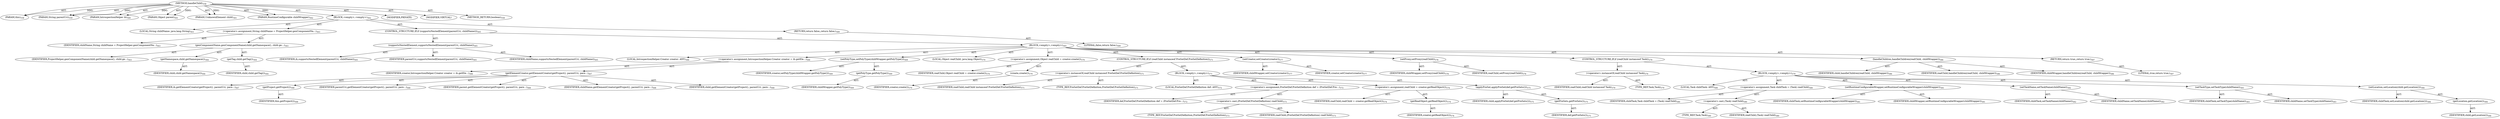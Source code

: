 digraph "handleChild" {  
"111669149721" [label = <(METHOD,handleChild)<SUB>558</SUB>> ]
"115964117003" [label = <(PARAM,this)<SUB>558</SUB>> ]
"115964117040" [label = <(PARAM,String parentUri)<SUB>559</SUB>> ]
"115964117041" [label = <(PARAM,IntrospectionHelper ih)<SUB>560</SUB>> ]
"115964117042" [label = <(PARAM,Object parent)<SUB>561</SUB>> ]
"115964117043" [label = <(PARAM,UnknownElement child)<SUB>561</SUB>> ]
"115964117044" [label = <(PARAM,RuntimeConfigurable childWrapper)<SUB>562</SUB>> ]
"25769803835" [label = <(BLOCK,&lt;empty&gt;,&lt;empty&gt;)<SUB>562</SUB>> ]
"94489280534" [label = <(LOCAL,String childName: java.lang.String)<SUB>563</SUB>> ]
"30064771359" [label = <(&lt;operator&gt;.assignment,String childName = ProjectHelper.genComponentNa...)<SUB>563</SUB>> ]
"68719476973" [label = <(IDENTIFIER,childName,String childName = ProjectHelper.genComponentNa...)<SUB>563</SUB>> ]
"30064771360" [label = <(genComponentName,genComponentName(child.getNamespace(), child.ge...)<SUB>563</SUB>> ]
"68719476974" [label = <(IDENTIFIER,ProjectHelper,genComponentName(child.getNamespace(), child.ge...)<SUB>563</SUB>> ]
"30064771361" [label = <(getNamespace,child.getNamespace())<SUB>564</SUB>> ]
"68719476975" [label = <(IDENTIFIER,child,child.getNamespace())<SUB>564</SUB>> ]
"30064771362" [label = <(getTag,child.getTag())<SUB>564</SUB>> ]
"68719476976" [label = <(IDENTIFIER,child,child.getTag())<SUB>564</SUB>> ]
"47244640288" [label = <(CONTROL_STRUCTURE,IF,if (supportsNestedElement(parentUri, childName)))<SUB>565</SUB>> ]
"30064771363" [label = <(supportsNestedElement,supportsNestedElement(parentUri, childName))<SUB>565</SUB>> ]
"68719476977" [label = <(IDENTIFIER,ih,supportsNestedElement(parentUri, childName))<SUB>565</SUB>> ]
"68719476978" [label = <(IDENTIFIER,parentUri,supportsNestedElement(parentUri, childName))<SUB>565</SUB>> ]
"68719476979" [label = <(IDENTIFIER,childName,supportsNestedElement(parentUri, childName))<SUB>565</SUB>> ]
"25769803836" [label = <(BLOCK,&lt;empty&gt;,&lt;empty&gt;)<SUB>565</SUB>> ]
"94489280535" [label = <(LOCAL,IntrospectionHelper.Creator creator: ANY)<SUB>566</SUB>> ]
"30064771364" [label = <(&lt;operator&gt;.assignment,IntrospectionHelper.Creator creator = ih.getEle...)<SUB>566</SUB>> ]
"68719476980" [label = <(IDENTIFIER,creator,IntrospectionHelper.Creator creator = ih.getEle...)<SUB>566</SUB>> ]
"30064771365" [label = <(getElementCreator,getElementCreator(getProject(), parentUri, pare...)<SUB>567</SUB>> ]
"68719476981" [label = <(IDENTIFIER,ih,getElementCreator(getProject(), parentUri, pare...)<SUB>567</SUB>> ]
"30064771366" [label = <(getProject,getProject())<SUB>568</SUB>> ]
"68719476765" [label = <(IDENTIFIER,this,getProject())<SUB>568</SUB>> ]
"68719476982" [label = <(IDENTIFIER,parentUri,getElementCreator(getProject(), parentUri, pare...)<SUB>568</SUB>> ]
"68719476983" [label = <(IDENTIFIER,parent,getElementCreator(getProject(), parentUri, pare...)<SUB>568</SUB>> ]
"68719476984" [label = <(IDENTIFIER,childName,getElementCreator(getProject(), parentUri, pare...)<SUB>568</SUB>> ]
"68719476985" [label = <(IDENTIFIER,child,getElementCreator(getProject(), parentUri, pare...)<SUB>568</SUB>> ]
"30064771367" [label = <(setPolyType,setPolyType(childWrapper.getPolyType()))<SUB>569</SUB>> ]
"68719476986" [label = <(IDENTIFIER,creator,setPolyType(childWrapper.getPolyType()))<SUB>569</SUB>> ]
"30064771368" [label = <(getPolyType,getPolyType())<SUB>569</SUB>> ]
"68719476987" [label = <(IDENTIFIER,childWrapper,getPolyType())<SUB>569</SUB>> ]
"94489280536" [label = <(LOCAL,Object realChild: java.lang.Object)<SUB>570</SUB>> ]
"30064771369" [label = <(&lt;operator&gt;.assignment,Object realChild = creator.create())<SUB>570</SUB>> ]
"68719476988" [label = <(IDENTIFIER,realChild,Object realChild = creator.create())<SUB>570</SUB>> ]
"30064771370" [label = <(create,create())<SUB>570</SUB>> ]
"68719476989" [label = <(IDENTIFIER,creator,create())<SUB>570</SUB>> ]
"47244640289" [label = <(CONTROL_STRUCTURE,IF,if (realChild instanceof PreSetDef.PreSetDefinition))<SUB>571</SUB>> ]
"30064771371" [label = <(&lt;operator&gt;.instanceOf,realChild instanceof PreSetDef.PreSetDefinition)<SUB>571</SUB>> ]
"68719476990" [label = <(IDENTIFIER,realChild,realChild instanceof PreSetDef.PreSetDefinition)<SUB>571</SUB>> ]
"180388626462" [label = <(TYPE_REF,PreSetDef.PreSetDefinition,PreSetDef.PreSetDefinition)<SUB>571</SUB>> ]
"25769803837" [label = <(BLOCK,&lt;empty&gt;,&lt;empty&gt;)<SUB>571</SUB>> ]
"94489280537" [label = <(LOCAL,PreSetDef.PreSetDefinition def: ANY)<SUB>572</SUB>> ]
"30064771372" [label = <(&lt;operator&gt;.assignment,PreSetDef.PreSetDefinition def = (PreSetDef.Pre...)<SUB>572</SUB>> ]
"68719476991" [label = <(IDENTIFIER,def,PreSetDef.PreSetDefinition def = (PreSetDef.Pre...)<SUB>572</SUB>> ]
"30064771373" [label = <(&lt;operator&gt;.cast,(PreSetDef.PreSetDefinition) realChild)<SUB>573</SUB>> ]
"180388626463" [label = <(TYPE_REF,PreSetDef.PreSetDefinition,PreSetDef.PreSetDefinition)<SUB>573</SUB>> ]
"68719476992" [label = <(IDENTIFIER,realChild,(PreSetDef.PreSetDefinition) realChild)<SUB>573</SUB>> ]
"30064771374" [label = <(&lt;operator&gt;.assignment,realChild = creator.getRealObject())<SUB>574</SUB>> ]
"68719476993" [label = <(IDENTIFIER,realChild,realChild = creator.getRealObject())<SUB>574</SUB>> ]
"30064771375" [label = <(getRealObject,getRealObject())<SUB>574</SUB>> ]
"68719476994" [label = <(IDENTIFIER,creator,getRealObject())<SUB>574</SUB>> ]
"30064771376" [label = <(applyPreSet,applyPreSet(def.getPreSets()))<SUB>575</SUB>> ]
"68719476995" [label = <(IDENTIFIER,child,applyPreSet(def.getPreSets()))<SUB>575</SUB>> ]
"30064771377" [label = <(getPreSets,getPreSets())<SUB>575</SUB>> ]
"68719476996" [label = <(IDENTIFIER,def,getPreSets())<SUB>575</SUB>> ]
"30064771378" [label = <(setCreator,setCreator(creator))<SUB>577</SUB>> ]
"68719476997" [label = <(IDENTIFIER,childWrapper,setCreator(creator))<SUB>577</SUB>> ]
"68719476998" [label = <(IDENTIFIER,creator,setCreator(creator))<SUB>577</SUB>> ]
"30064771379" [label = <(setProxy,setProxy(realChild))<SUB>578</SUB>> ]
"68719476999" [label = <(IDENTIFIER,childWrapper,setProxy(realChild))<SUB>578</SUB>> ]
"68719477000" [label = <(IDENTIFIER,realChild,setProxy(realChild))<SUB>578</SUB>> ]
"47244640290" [label = <(CONTROL_STRUCTURE,IF,if (realChild instanceof Task))<SUB>579</SUB>> ]
"30064771380" [label = <(&lt;operator&gt;.instanceOf,realChild instanceof Task)<SUB>579</SUB>> ]
"68719477001" [label = <(IDENTIFIER,realChild,realChild instanceof Task)<SUB>579</SUB>> ]
"180388626464" [label = <(TYPE_REF,Task,Task)<SUB>579</SUB>> ]
"25769803838" [label = <(BLOCK,&lt;empty&gt;,&lt;empty&gt;)<SUB>579</SUB>> ]
"94489280538" [label = <(LOCAL,Task childTask: ANY)<SUB>580</SUB>> ]
"30064771381" [label = <(&lt;operator&gt;.assignment,Task childTask = (Task) realChild)<SUB>580</SUB>> ]
"68719477002" [label = <(IDENTIFIER,childTask,Task childTask = (Task) realChild)<SUB>580</SUB>> ]
"30064771382" [label = <(&lt;operator&gt;.cast,(Task) realChild)<SUB>580</SUB>> ]
"180388626465" [label = <(TYPE_REF,Task,Task)<SUB>580</SUB>> ]
"68719477003" [label = <(IDENTIFIER,realChild,(Task) realChild)<SUB>580</SUB>> ]
"30064771383" [label = <(setRuntimeConfigurableWrapper,setRuntimeConfigurableWrapper(childWrapper))<SUB>581</SUB>> ]
"68719477004" [label = <(IDENTIFIER,childTask,setRuntimeConfigurableWrapper(childWrapper))<SUB>581</SUB>> ]
"68719477005" [label = <(IDENTIFIER,childWrapper,setRuntimeConfigurableWrapper(childWrapper))<SUB>581</SUB>> ]
"30064771384" [label = <(setTaskName,setTaskName(childName))<SUB>582</SUB>> ]
"68719477006" [label = <(IDENTIFIER,childTask,setTaskName(childName))<SUB>582</SUB>> ]
"68719477007" [label = <(IDENTIFIER,childName,setTaskName(childName))<SUB>582</SUB>> ]
"30064771385" [label = <(setTaskType,setTaskType(childName))<SUB>583</SUB>> ]
"68719477008" [label = <(IDENTIFIER,childTask,setTaskType(childName))<SUB>583</SUB>> ]
"68719477009" [label = <(IDENTIFIER,childName,setTaskType(childName))<SUB>583</SUB>> ]
"30064771386" [label = <(setLocation,setLocation(child.getLocation()))<SUB>584</SUB>> ]
"68719477010" [label = <(IDENTIFIER,childTask,setLocation(child.getLocation()))<SUB>584</SUB>> ]
"30064771387" [label = <(getLocation,getLocation())<SUB>584</SUB>> ]
"68719477011" [label = <(IDENTIFIER,child,getLocation())<SUB>584</SUB>> ]
"30064771388" [label = <(handleChildren,handleChildren(realChild, childWrapper))<SUB>586</SUB>> ]
"68719477012" [label = <(IDENTIFIER,child,handleChildren(realChild, childWrapper))<SUB>586</SUB>> ]
"68719477013" [label = <(IDENTIFIER,realChild,handleChildren(realChild, childWrapper))<SUB>586</SUB>> ]
"68719477014" [label = <(IDENTIFIER,childWrapper,handleChildren(realChild, childWrapper))<SUB>586</SUB>> ]
"146028888079" [label = <(RETURN,return true;,return true;)<SUB>587</SUB>> ]
"90194313266" [label = <(LITERAL,true,return true;)<SUB>587</SUB>> ]
"146028888080" [label = <(RETURN,return false;,return false;)<SUB>589</SUB>> ]
"90194313267" [label = <(LITERAL,false,return false;)<SUB>589</SUB>> ]
"133143986232" [label = <(MODIFIER,PRIVATE)> ]
"133143986233" [label = <(MODIFIER,VIRTUAL)> ]
"128849018905" [label = <(METHOD_RETURN,boolean)<SUB>558</SUB>> ]
  "111669149721" -> "115964117003"  [ label = "AST: "] 
  "111669149721" -> "115964117040"  [ label = "AST: "] 
  "111669149721" -> "115964117041"  [ label = "AST: "] 
  "111669149721" -> "115964117042"  [ label = "AST: "] 
  "111669149721" -> "115964117043"  [ label = "AST: "] 
  "111669149721" -> "115964117044"  [ label = "AST: "] 
  "111669149721" -> "25769803835"  [ label = "AST: "] 
  "111669149721" -> "133143986232"  [ label = "AST: "] 
  "111669149721" -> "133143986233"  [ label = "AST: "] 
  "111669149721" -> "128849018905"  [ label = "AST: "] 
  "25769803835" -> "94489280534"  [ label = "AST: "] 
  "25769803835" -> "30064771359"  [ label = "AST: "] 
  "25769803835" -> "47244640288"  [ label = "AST: "] 
  "25769803835" -> "146028888080"  [ label = "AST: "] 
  "30064771359" -> "68719476973"  [ label = "AST: "] 
  "30064771359" -> "30064771360"  [ label = "AST: "] 
  "30064771360" -> "68719476974"  [ label = "AST: "] 
  "30064771360" -> "30064771361"  [ label = "AST: "] 
  "30064771360" -> "30064771362"  [ label = "AST: "] 
  "30064771361" -> "68719476975"  [ label = "AST: "] 
  "30064771362" -> "68719476976"  [ label = "AST: "] 
  "47244640288" -> "30064771363"  [ label = "AST: "] 
  "47244640288" -> "25769803836"  [ label = "AST: "] 
  "30064771363" -> "68719476977"  [ label = "AST: "] 
  "30064771363" -> "68719476978"  [ label = "AST: "] 
  "30064771363" -> "68719476979"  [ label = "AST: "] 
  "25769803836" -> "94489280535"  [ label = "AST: "] 
  "25769803836" -> "30064771364"  [ label = "AST: "] 
  "25769803836" -> "30064771367"  [ label = "AST: "] 
  "25769803836" -> "94489280536"  [ label = "AST: "] 
  "25769803836" -> "30064771369"  [ label = "AST: "] 
  "25769803836" -> "47244640289"  [ label = "AST: "] 
  "25769803836" -> "30064771378"  [ label = "AST: "] 
  "25769803836" -> "30064771379"  [ label = "AST: "] 
  "25769803836" -> "47244640290"  [ label = "AST: "] 
  "25769803836" -> "30064771388"  [ label = "AST: "] 
  "25769803836" -> "146028888079"  [ label = "AST: "] 
  "30064771364" -> "68719476980"  [ label = "AST: "] 
  "30064771364" -> "30064771365"  [ label = "AST: "] 
  "30064771365" -> "68719476981"  [ label = "AST: "] 
  "30064771365" -> "30064771366"  [ label = "AST: "] 
  "30064771365" -> "68719476982"  [ label = "AST: "] 
  "30064771365" -> "68719476983"  [ label = "AST: "] 
  "30064771365" -> "68719476984"  [ label = "AST: "] 
  "30064771365" -> "68719476985"  [ label = "AST: "] 
  "30064771366" -> "68719476765"  [ label = "AST: "] 
  "30064771367" -> "68719476986"  [ label = "AST: "] 
  "30064771367" -> "30064771368"  [ label = "AST: "] 
  "30064771368" -> "68719476987"  [ label = "AST: "] 
  "30064771369" -> "68719476988"  [ label = "AST: "] 
  "30064771369" -> "30064771370"  [ label = "AST: "] 
  "30064771370" -> "68719476989"  [ label = "AST: "] 
  "47244640289" -> "30064771371"  [ label = "AST: "] 
  "47244640289" -> "25769803837"  [ label = "AST: "] 
  "30064771371" -> "68719476990"  [ label = "AST: "] 
  "30064771371" -> "180388626462"  [ label = "AST: "] 
  "25769803837" -> "94489280537"  [ label = "AST: "] 
  "25769803837" -> "30064771372"  [ label = "AST: "] 
  "25769803837" -> "30064771374"  [ label = "AST: "] 
  "25769803837" -> "30064771376"  [ label = "AST: "] 
  "30064771372" -> "68719476991"  [ label = "AST: "] 
  "30064771372" -> "30064771373"  [ label = "AST: "] 
  "30064771373" -> "180388626463"  [ label = "AST: "] 
  "30064771373" -> "68719476992"  [ label = "AST: "] 
  "30064771374" -> "68719476993"  [ label = "AST: "] 
  "30064771374" -> "30064771375"  [ label = "AST: "] 
  "30064771375" -> "68719476994"  [ label = "AST: "] 
  "30064771376" -> "68719476995"  [ label = "AST: "] 
  "30064771376" -> "30064771377"  [ label = "AST: "] 
  "30064771377" -> "68719476996"  [ label = "AST: "] 
  "30064771378" -> "68719476997"  [ label = "AST: "] 
  "30064771378" -> "68719476998"  [ label = "AST: "] 
  "30064771379" -> "68719476999"  [ label = "AST: "] 
  "30064771379" -> "68719477000"  [ label = "AST: "] 
  "47244640290" -> "30064771380"  [ label = "AST: "] 
  "47244640290" -> "25769803838"  [ label = "AST: "] 
  "30064771380" -> "68719477001"  [ label = "AST: "] 
  "30064771380" -> "180388626464"  [ label = "AST: "] 
  "25769803838" -> "94489280538"  [ label = "AST: "] 
  "25769803838" -> "30064771381"  [ label = "AST: "] 
  "25769803838" -> "30064771383"  [ label = "AST: "] 
  "25769803838" -> "30064771384"  [ label = "AST: "] 
  "25769803838" -> "30064771385"  [ label = "AST: "] 
  "25769803838" -> "30064771386"  [ label = "AST: "] 
  "30064771381" -> "68719477002"  [ label = "AST: "] 
  "30064771381" -> "30064771382"  [ label = "AST: "] 
  "30064771382" -> "180388626465"  [ label = "AST: "] 
  "30064771382" -> "68719477003"  [ label = "AST: "] 
  "30064771383" -> "68719477004"  [ label = "AST: "] 
  "30064771383" -> "68719477005"  [ label = "AST: "] 
  "30064771384" -> "68719477006"  [ label = "AST: "] 
  "30064771384" -> "68719477007"  [ label = "AST: "] 
  "30064771385" -> "68719477008"  [ label = "AST: "] 
  "30064771385" -> "68719477009"  [ label = "AST: "] 
  "30064771386" -> "68719477010"  [ label = "AST: "] 
  "30064771386" -> "30064771387"  [ label = "AST: "] 
  "30064771387" -> "68719477011"  [ label = "AST: "] 
  "30064771388" -> "68719477012"  [ label = "AST: "] 
  "30064771388" -> "68719477013"  [ label = "AST: "] 
  "30064771388" -> "68719477014"  [ label = "AST: "] 
  "146028888079" -> "90194313266"  [ label = "AST: "] 
  "146028888080" -> "90194313267"  [ label = "AST: "] 
  "111669149721" -> "115964117003"  [ label = "DDG: "] 
  "111669149721" -> "115964117040"  [ label = "DDG: "] 
  "111669149721" -> "115964117041"  [ label = "DDG: "] 
  "111669149721" -> "115964117042"  [ label = "DDG: "] 
  "111669149721" -> "115964117043"  [ label = "DDG: "] 
  "111669149721" -> "115964117044"  [ label = "DDG: "] 
}
